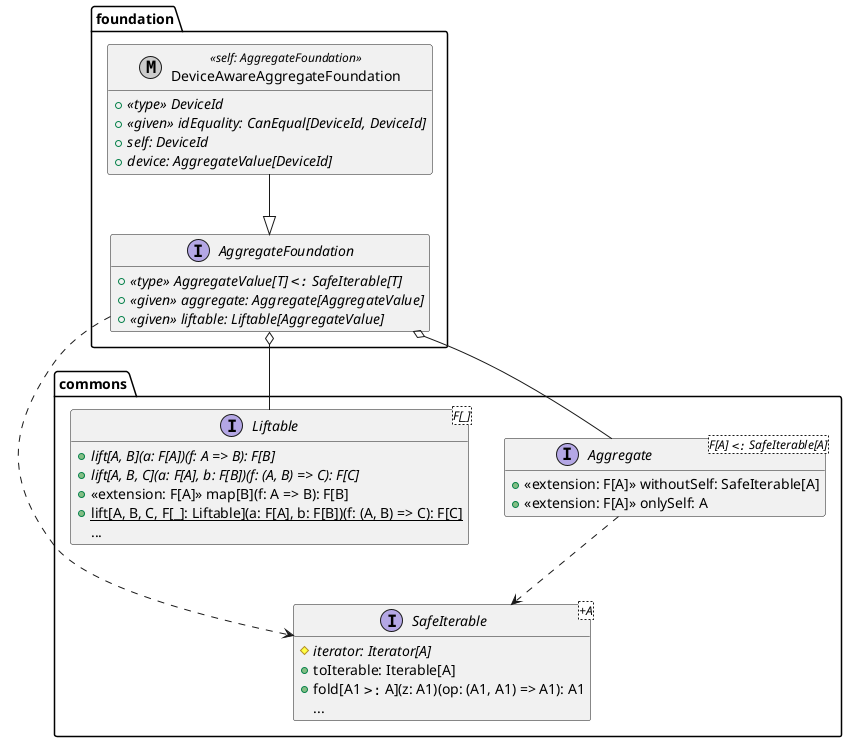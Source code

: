 @startuml Final Design Foundation
hide empty members

!unquoted procedure subtypeOf()
""&#60;:""
!endprocedure

!unquoted procedure supertypeOf()
""&#62;:""
!endprocedure

package commons {

    interface SafeIterable<+A> {
        {abstract} {method} # iterator: Iterator[A]
        {method} + toIterable: Iterable[A]
        {method} + fold[A1 supertypeOf() A](z: A1)(op: (A1, A1) => A1): A1
        {method} ...
    }

    interface Aggregate<F[A] subtypeOf() SafeIterable[A]> {
        {method} + <<extension: F[A]>> withoutSelf: SafeIterable[A]
        {method} + <<extension: F[A]>> onlySelf: A
    }

    Aggregate ..> SafeIterable

    interface Liftable<F[_]> {
        {abstract} {method} + lift[A, B](a: F[A])(f: A => B): F[B]
        {abstract} {method} + lift[A, B, C](a: F[A], b: F[B])(f: (A, B) => C): F[C]
        {method} + <<extension: F[A]>> map[B](f: A => B): F[B]
        {static} {method} + lift[A, B, C, F[_]: Liftable](a: F[A], b: F[B])(f: (A, B) => C): F[C]
        {method} ...
    }
}

package foundation {

    interface AggregateFoundation {
        {abstract} {field} + <<type>> AggregateValue[T] subtypeOf() SafeIterable[T]
        {abstract} {field} + <<given>> aggregate: Aggregate[AggregateValue]
        {abstract} {field} + <<given>> liftable: Liftable[AggregateValue]
    }
    AggregateFoundation o-- Aggregate
    AggregateFoundation o-- Liftable
    AggregateFoundation ..> SafeIterable

    metaclass DeviceAwareAggregateFoundation <<self: AggregateFoundation>> {
        {abstract} {field} + <<type>> DeviceId
        {abstract} {field} + <<given>> idEquality: CanEqual[DeviceId, DeviceId]
        {abstract} {field} + self: DeviceId
        {abstract} {field} + device: AggregateValue[DeviceId]
    }
    DeviceAwareAggregateFoundation --|> AggregateFoundation
}
@enduml